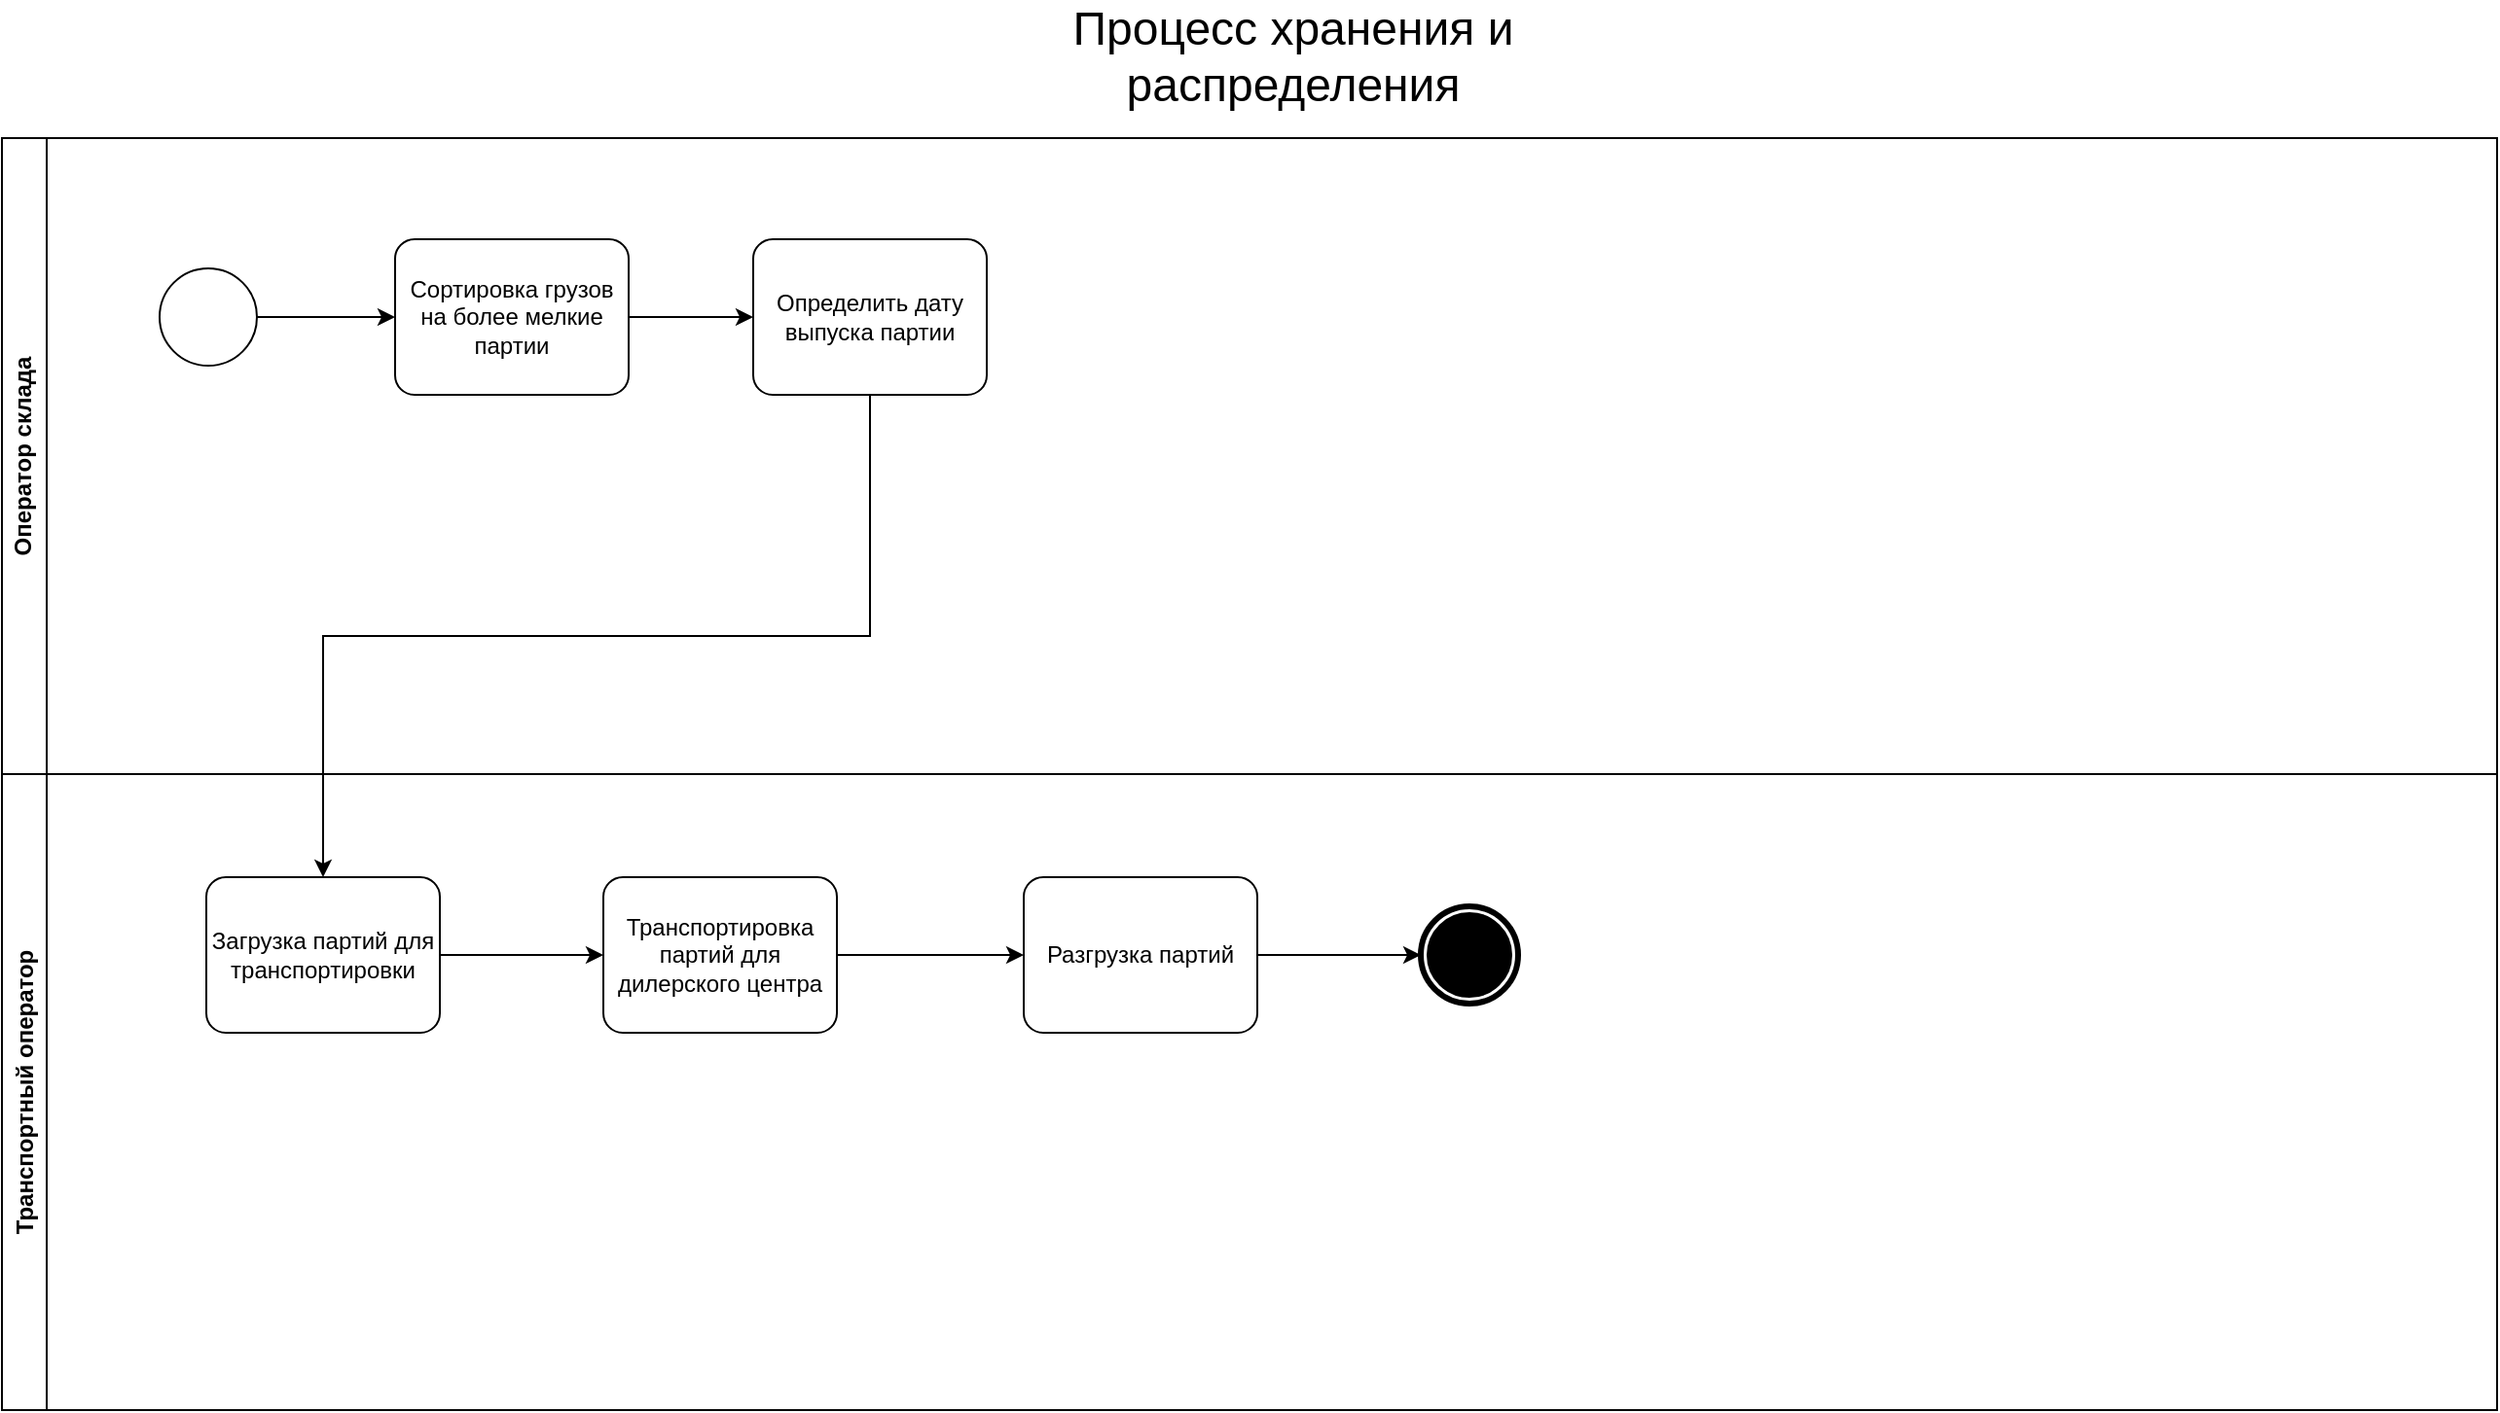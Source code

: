<mxfile version="20.8.1" type="google"><diagram id="GKkbAp2NtUvPjCZS4jgw" name="Página-1"><mxGraphModel grid="0" page="1" gridSize="10" guides="1" tooltips="1" connect="1" arrows="1" fold="1" pageScale="2" pageWidth="827" pageHeight="1169" background="none" math="0" shadow="0"><root><mxCell id="0"/><mxCell id="1" parent="0"/><mxCell id="1osV0yqY1vsv0PyegRr8-175" value="Оператор склада" style="swimlane;horizontal=0;whiteSpace=wrap;html=1;" vertex="1" parent="1"><mxGeometry x="150" y="106" width="1282" height="327" as="geometry"><mxRectangle x="216" y="111" width="32" height="144" as="alternateBounds"/></mxGeometry></mxCell><mxCell id="fPHOAnaP5rVqaTKb0ZPX-4" style="edgeStyle=orthogonalEdgeStyle;rounded=0;orthogonalLoop=1;jettySize=auto;html=1;exitX=1;exitY=0.5;exitDx=0;exitDy=0;exitPerimeter=0;entryX=0;entryY=0.5;entryDx=0;entryDy=0;entryPerimeter=0;" edge="1" parent="1osV0yqY1vsv0PyegRr8-175" source="fPHOAnaP5rVqaTKb0ZPX-1" target="fPHOAnaP5rVqaTKb0ZPX-2"><mxGeometry relative="1" as="geometry"/></mxCell><mxCell id="fPHOAnaP5rVqaTKb0ZPX-1" value="" style="points=[[0.145,0.145,0],[0.5,0,0],[0.855,0.145,0],[1,0.5,0],[0.855,0.855,0],[0.5,1,0],[0.145,0.855,0],[0,0.5,0]];shape=mxgraph.bpmn.event;html=1;verticalLabelPosition=bottom;labelBackgroundColor=#ffffff;verticalAlign=top;align=center;perimeter=ellipsePerimeter;outlineConnect=0;aspect=fixed;outline=standard;symbol=general;" vertex="1" parent="1osV0yqY1vsv0PyegRr8-175"><mxGeometry x="81" y="67" width="50" height="50" as="geometry"/></mxCell><mxCell id="fPHOAnaP5rVqaTKb0ZPX-5" style="edgeStyle=orthogonalEdgeStyle;rounded=0;orthogonalLoop=1;jettySize=auto;html=1;exitX=1;exitY=0.5;exitDx=0;exitDy=0;exitPerimeter=0;" edge="1" parent="1osV0yqY1vsv0PyegRr8-175" source="fPHOAnaP5rVqaTKb0ZPX-2" target="fPHOAnaP5rVqaTKb0ZPX-3"><mxGeometry relative="1" as="geometry"/></mxCell><mxCell id="fPHOAnaP5rVqaTKb0ZPX-2" value="Сортировка грузов на более мелкие партии" style="points=[[0.25,0,0],[0.5,0,0],[0.75,0,0],[1,0.25,0],[1,0.5,0],[1,0.75,0],[0.75,1,0],[0.5,1,0],[0.25,1,0],[0,0.75,0],[0,0.5,0],[0,0.25,0]];shape=mxgraph.bpmn.task;whiteSpace=wrap;rectStyle=rounded;size=10;html=1;taskMarker=abstract;" vertex="1" parent="1osV0yqY1vsv0PyegRr8-175"><mxGeometry x="202" y="52" width="120" height="80" as="geometry"/></mxCell><mxCell id="fPHOAnaP5rVqaTKb0ZPX-3" value="Определить дату выпуска партии" style="points=[[0.25,0,0],[0.5,0,0],[0.75,0,0],[1,0.25,0],[1,0.5,0],[1,0.75,0],[0.75,1,0],[0.5,1,0],[0.25,1,0],[0,0.75,0],[0,0.5,0],[0,0.25,0]];shape=mxgraph.bpmn.task;whiteSpace=wrap;rectStyle=rounded;size=10;html=1;taskMarker=abstract;" vertex="1" parent="1osV0yqY1vsv0PyegRr8-175"><mxGeometry x="386" y="52" width="120" height="80" as="geometry"/></mxCell><mxCell id="1osV0yqY1vsv0PyegRr8-176" value="&lt;font style=&quot;font-size: 24px;&quot;&gt;Процесс хранения и распределения&lt;br&gt;&lt;/font&gt;" style="text;html=1;strokeColor=none;fillColor=none;align=center;verticalAlign=middle;whiteSpace=wrap;rounded=0;" vertex="1" parent="1"><mxGeometry x="658" y="49" width="311" height="30" as="geometry"/></mxCell><mxCell id="1osV0yqY1vsv0PyegRr8-177" value="Транспортный оператор" style="swimlane;horizontal=0;whiteSpace=wrap;html=1;" vertex="1" parent="1"><mxGeometry x="150" y="433" width="1282" height="327" as="geometry"><mxRectangle x="216" y="111" width="32" height="144" as="alternateBounds"/></mxGeometry></mxCell><mxCell id="fPHOAnaP5rVqaTKb0ZPX-9" style="edgeStyle=orthogonalEdgeStyle;rounded=0;orthogonalLoop=1;jettySize=auto;html=1;exitX=1;exitY=0.5;exitDx=0;exitDy=0;exitPerimeter=0;entryX=0;entryY=0.5;entryDx=0;entryDy=0;entryPerimeter=0;" edge="1" parent="1osV0yqY1vsv0PyegRr8-177" source="fPHOAnaP5rVqaTKb0ZPX-6" target="fPHOAnaP5rVqaTKb0ZPX-8"><mxGeometry relative="1" as="geometry"/></mxCell><mxCell id="fPHOAnaP5rVqaTKb0ZPX-6" value="Загрузка партий для транспортировки" style="points=[[0.25,0,0],[0.5,0,0],[0.75,0,0],[1,0.25,0],[1,0.5,0],[1,0.75,0],[0.75,1,0],[0.5,1,0],[0.25,1,0],[0,0.75,0],[0,0.5,0],[0,0.25,0]];shape=mxgraph.bpmn.task;whiteSpace=wrap;rectStyle=rounded;size=10;html=1;taskMarker=abstract;" vertex="1" parent="1osV0yqY1vsv0PyegRr8-177"><mxGeometry x="105" y="53" width="120" height="80" as="geometry"/></mxCell><mxCell id="fPHOAnaP5rVqaTKb0ZPX-11" style="edgeStyle=orthogonalEdgeStyle;rounded=0;orthogonalLoop=1;jettySize=auto;html=1;exitX=1;exitY=0.5;exitDx=0;exitDy=0;exitPerimeter=0;entryX=0;entryY=0.5;entryDx=0;entryDy=0;entryPerimeter=0;" edge="1" parent="1osV0yqY1vsv0PyegRr8-177" source="fPHOAnaP5rVqaTKb0ZPX-8" target="fPHOAnaP5rVqaTKb0ZPX-10"><mxGeometry relative="1" as="geometry"/></mxCell><mxCell id="fPHOAnaP5rVqaTKb0ZPX-8" value="Транспортировка партий для дилерского центра" style="points=[[0.25,0,0],[0.5,0,0],[0.75,0,0],[1,0.25,0],[1,0.5,0],[1,0.75,0],[0.75,1,0],[0.5,1,0],[0.25,1,0],[0,0.75,0],[0,0.5,0],[0,0.25,0]];shape=mxgraph.bpmn.task;whiteSpace=wrap;rectStyle=rounded;size=10;html=1;taskMarker=abstract;" vertex="1" parent="1osV0yqY1vsv0PyegRr8-177"><mxGeometry x="309" y="53" width="120" height="80" as="geometry"/></mxCell><mxCell id="fPHOAnaP5rVqaTKb0ZPX-30" style="edgeStyle=orthogonalEdgeStyle;rounded=0;orthogonalLoop=1;jettySize=auto;html=1;exitX=1;exitY=0.5;exitDx=0;exitDy=0;exitPerimeter=0;entryX=0;entryY=0.5;entryDx=0;entryDy=0;entryPerimeter=0;" edge="1" parent="1osV0yqY1vsv0PyegRr8-177" source="fPHOAnaP5rVqaTKb0ZPX-10" target="fPHOAnaP5rVqaTKb0ZPX-29"><mxGeometry relative="1" as="geometry"/></mxCell><mxCell id="fPHOAnaP5rVqaTKb0ZPX-10" value="Разгрузка партий" style="points=[[0.25,0,0],[0.5,0,0],[0.75,0,0],[1,0.25,0],[1,0.5,0],[1,0.75,0],[0.75,1,0],[0.5,1,0],[0.25,1,0],[0,0.75,0],[0,0.5,0],[0,0.25,0]];shape=mxgraph.bpmn.task;whiteSpace=wrap;rectStyle=rounded;size=10;html=1;taskMarker=abstract;" vertex="1" parent="1osV0yqY1vsv0PyegRr8-177"><mxGeometry x="525" y="53" width="120" height="80" as="geometry"/></mxCell><mxCell id="fPHOAnaP5rVqaTKb0ZPX-29" value="" style="points=[[0.145,0.145,0],[0.5,0,0],[0.855,0.145,0],[1,0.5,0],[0.855,0.855,0],[0.5,1,0],[0.145,0.855,0],[0,0.5,0]];shape=mxgraph.bpmn.event;html=1;verticalLabelPosition=bottom;labelBackgroundColor=#ffffff;verticalAlign=top;align=center;perimeter=ellipsePerimeter;outlineConnect=0;aspect=fixed;outline=end;symbol=terminate;" vertex="1" parent="1osV0yqY1vsv0PyegRr8-177"><mxGeometry x="729" y="68" width="50" height="50" as="geometry"/></mxCell><mxCell id="fPHOAnaP5rVqaTKb0ZPX-7" style="edgeStyle=orthogonalEdgeStyle;rounded=0;orthogonalLoop=1;jettySize=auto;html=1;exitX=0.5;exitY=1;exitDx=0;exitDy=0;exitPerimeter=0;entryX=0.5;entryY=0;entryDx=0;entryDy=0;entryPerimeter=0;" edge="1" parent="1" source="fPHOAnaP5rVqaTKb0ZPX-3" target="fPHOAnaP5rVqaTKb0ZPX-6"><mxGeometry relative="1" as="geometry"/></mxCell></root></mxGraphModel></diagram></mxfile>